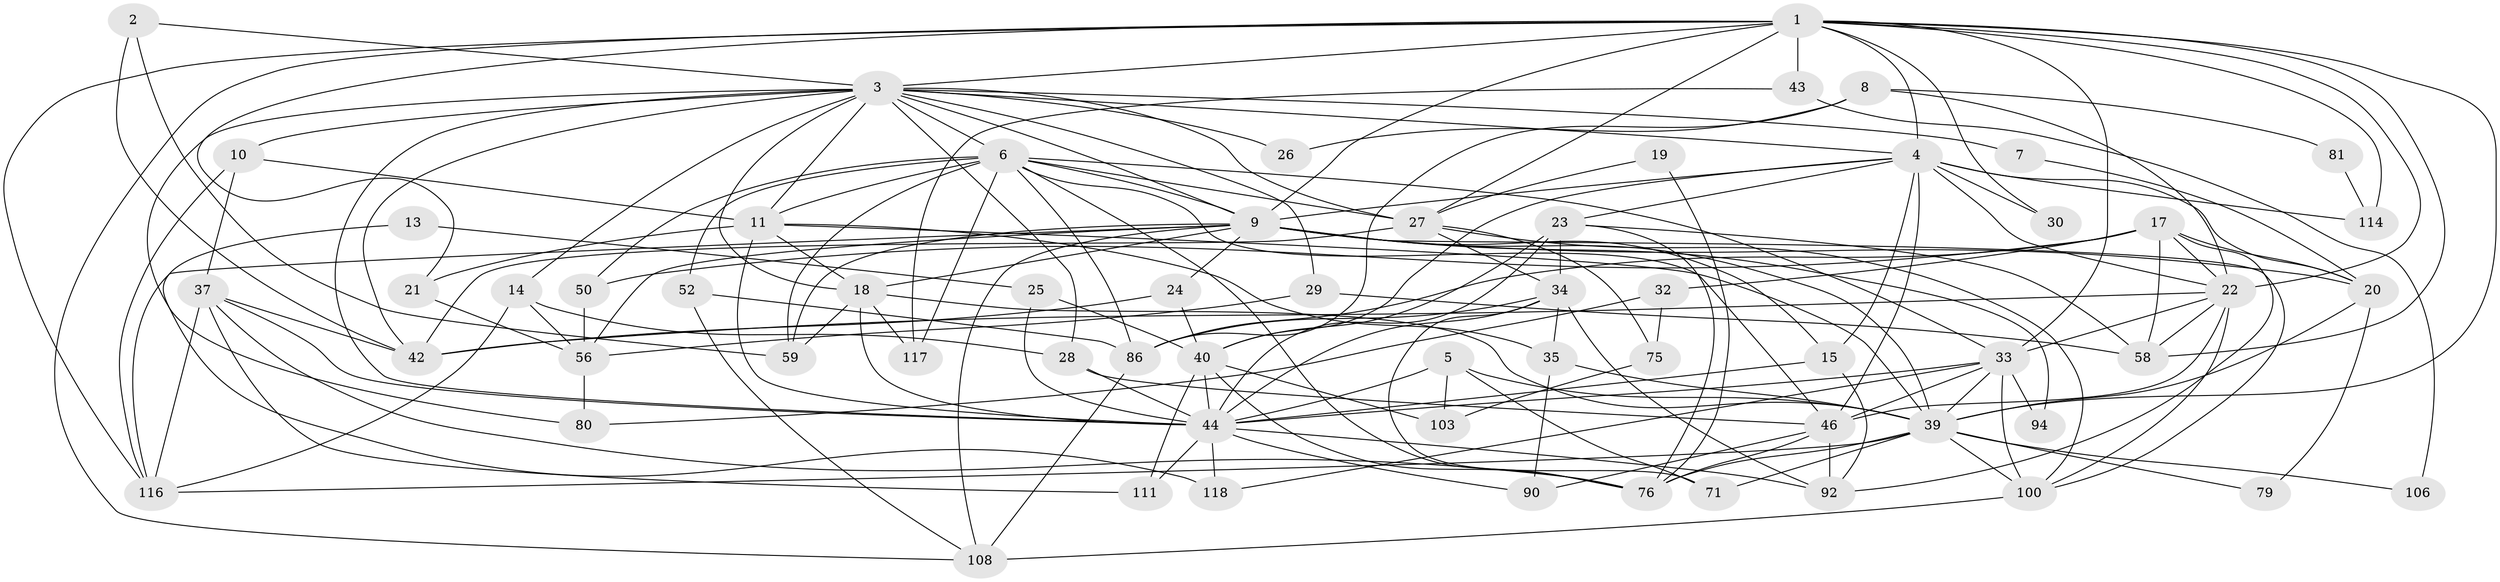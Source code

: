 // original degree distribution, {6: 0.08661417322834646, 2: 0.14960629921259844, 5: 0.1968503937007874, 3: 0.23622047244094488, 4: 0.2755905511811024, 7: 0.05511811023622047}
// Generated by graph-tools (version 1.1) at 2025/15/03/09/25 04:15:03]
// undirected, 63 vertices, 172 edges
graph export_dot {
graph [start="1"]
  node [color=gray90,style=filled];
  1 [super="+66+38+55"];
  2 [super="+96"];
  3 [super="+67+83+12"];
  4 [super="+16+57"];
  5;
  6 [super="+62+60+41+45+54+127"];
  7;
  8;
  9 [super="+47+69"];
  10 [super="+36"];
  11 [super="+102+124"];
  13;
  14;
  15;
  17 [super="+68"];
  18 [super="+109"];
  19;
  20 [super="+53"];
  21;
  22 [super="+104+82"];
  23;
  24 [super="+125"];
  25;
  26;
  27 [super="+123"];
  28 [super="+98"];
  29;
  30;
  32;
  33 [super="+49+99+107"];
  34 [super="+63"];
  35 [super="+48"];
  37 [super="+97"];
  39 [super="+72+110"];
  40 [super="+120+51"];
  42 [super="+101+89"];
  43;
  44 [super="+61+87+95+73"];
  46 [super="+64"];
  50;
  52;
  56 [super="+78"];
  58 [super="+88"];
  59;
  71;
  75;
  76;
  79;
  80;
  81;
  86;
  90;
  92 [super="+115"];
  94;
  100 [super="+112"];
  103;
  106;
  108;
  111;
  114;
  116 [super="+121+119"];
  117;
  118;
  1 -- 43 [weight=2];
  1 -- 22;
  1 -- 33 [weight=2];
  1 -- 3 [weight=2];
  1 -- 114;
  1 -- 108;
  1 -- 58;
  1 -- 27;
  1 -- 4;
  1 -- 21;
  1 -- 39;
  1 -- 30;
  1 -- 9;
  1 -- 116;
  2 -- 42;
  2 -- 59;
  2 -- 3;
  3 -- 7;
  3 -- 28;
  3 -- 44 [weight=2];
  3 -- 4 [weight=2];
  3 -- 42;
  3 -- 6;
  3 -- 27;
  3 -- 9;
  3 -- 11;
  3 -- 10;
  3 -- 14 [weight=2];
  3 -- 80;
  3 -- 18;
  3 -- 26;
  3 -- 29;
  4 -- 40;
  4 -- 15;
  4 -- 114;
  4 -- 20;
  4 -- 23;
  4 -- 30;
  4 -- 22;
  4 -- 46;
  4 -- 9;
  5 -- 71;
  5 -- 103;
  5 -- 39;
  5 -- 44;
  6 -- 27;
  6 -- 50;
  6 -- 117;
  6 -- 9 [weight=2];
  6 -- 52;
  6 -- 59 [weight=2];
  6 -- 46;
  6 -- 11;
  6 -- 33;
  6 -- 76;
  6 -- 86;
  7 -- 20;
  8 -- 86;
  8 -- 26;
  8 -- 81;
  8 -- 22;
  9 -- 15;
  9 -- 18 [weight=2];
  9 -- 59;
  9 -- 20;
  9 -- 100;
  9 -- 39;
  9 -- 108;
  9 -- 116;
  9 -- 24;
  9 -- 56;
  9 -- 94;
  10 -- 116;
  10 -- 11;
  10 -- 37;
  11 -- 35;
  11 -- 39;
  11 -- 21;
  11 -- 18;
  11 -- 44;
  13 -- 25;
  13 -- 118;
  14 -- 56;
  14 -- 28;
  14 -- 116;
  15 -- 92;
  15 -- 44;
  17 -- 20;
  17 -- 32;
  17 -- 50;
  17 -- 58 [weight=2];
  17 -- 92;
  17 -- 22;
  17 -- 86;
  18 -- 59;
  18 -- 117;
  18 -- 39;
  18 -- 44;
  19 -- 76;
  19 -- 27;
  20 -- 79;
  20 -- 39;
  21 -- 56;
  22 -- 46;
  22 -- 42;
  22 -- 33;
  22 -- 58;
  22 -- 100;
  23 -- 76;
  23 -- 34;
  23 -- 58;
  23 -- 40;
  23 -- 44 [weight=2];
  24 -- 42 [weight=3];
  24 -- 40;
  25 -- 40;
  25 -- 44;
  27 -- 42;
  27 -- 34;
  27 -- 100;
  27 -- 75;
  28 -- 46;
  28 -- 44;
  29 -- 58;
  29 -- 56;
  32 -- 75;
  32 -- 80;
  33 -- 94;
  33 -- 39;
  33 -- 118;
  33 -- 46;
  33 -- 44;
  33 -- 100;
  34 -- 71;
  34 -- 35;
  34 -- 86;
  34 -- 92;
  34 -- 44;
  35 -- 90;
  35 -- 39 [weight=2];
  37 -- 111;
  37 -- 44;
  37 -- 42;
  37 -- 76;
  37 -- 116;
  39 -- 71;
  39 -- 100;
  39 -- 76;
  39 -- 106;
  39 -- 79;
  39 -- 116;
  40 -- 111;
  40 -- 103;
  40 -- 76;
  40 -- 44;
  43 -- 117;
  43 -- 106;
  44 -- 118;
  44 -- 111;
  44 -- 92;
  44 -- 90;
  46 -- 90;
  46 -- 76;
  46 -- 92;
  50 -- 56;
  52 -- 86;
  52 -- 108;
  56 -- 80;
  75 -- 103;
  81 -- 114;
  86 -- 108;
  100 -- 108;
}
